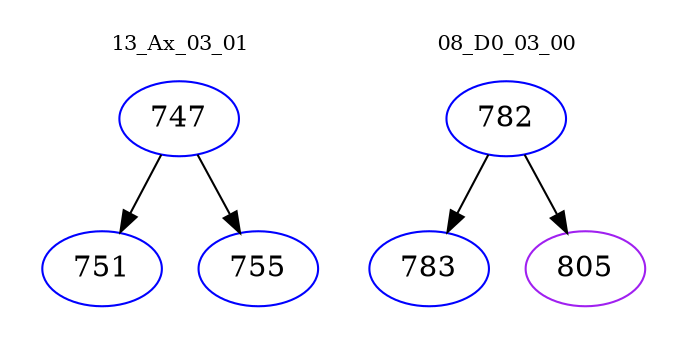 digraph{
subgraph cluster_0 {
color = white
label = "13_Ax_03_01";
fontsize=10;
T0_747 [label="747", color="blue"]
T0_747 -> T0_751 [color="black"]
T0_751 [label="751", color="blue"]
T0_747 -> T0_755 [color="black"]
T0_755 [label="755", color="blue"]
}
subgraph cluster_1 {
color = white
label = "08_D0_03_00";
fontsize=10;
T1_782 [label="782", color="blue"]
T1_782 -> T1_783 [color="black"]
T1_783 [label="783", color="blue"]
T1_782 -> T1_805 [color="black"]
T1_805 [label="805", color="purple"]
}
}
